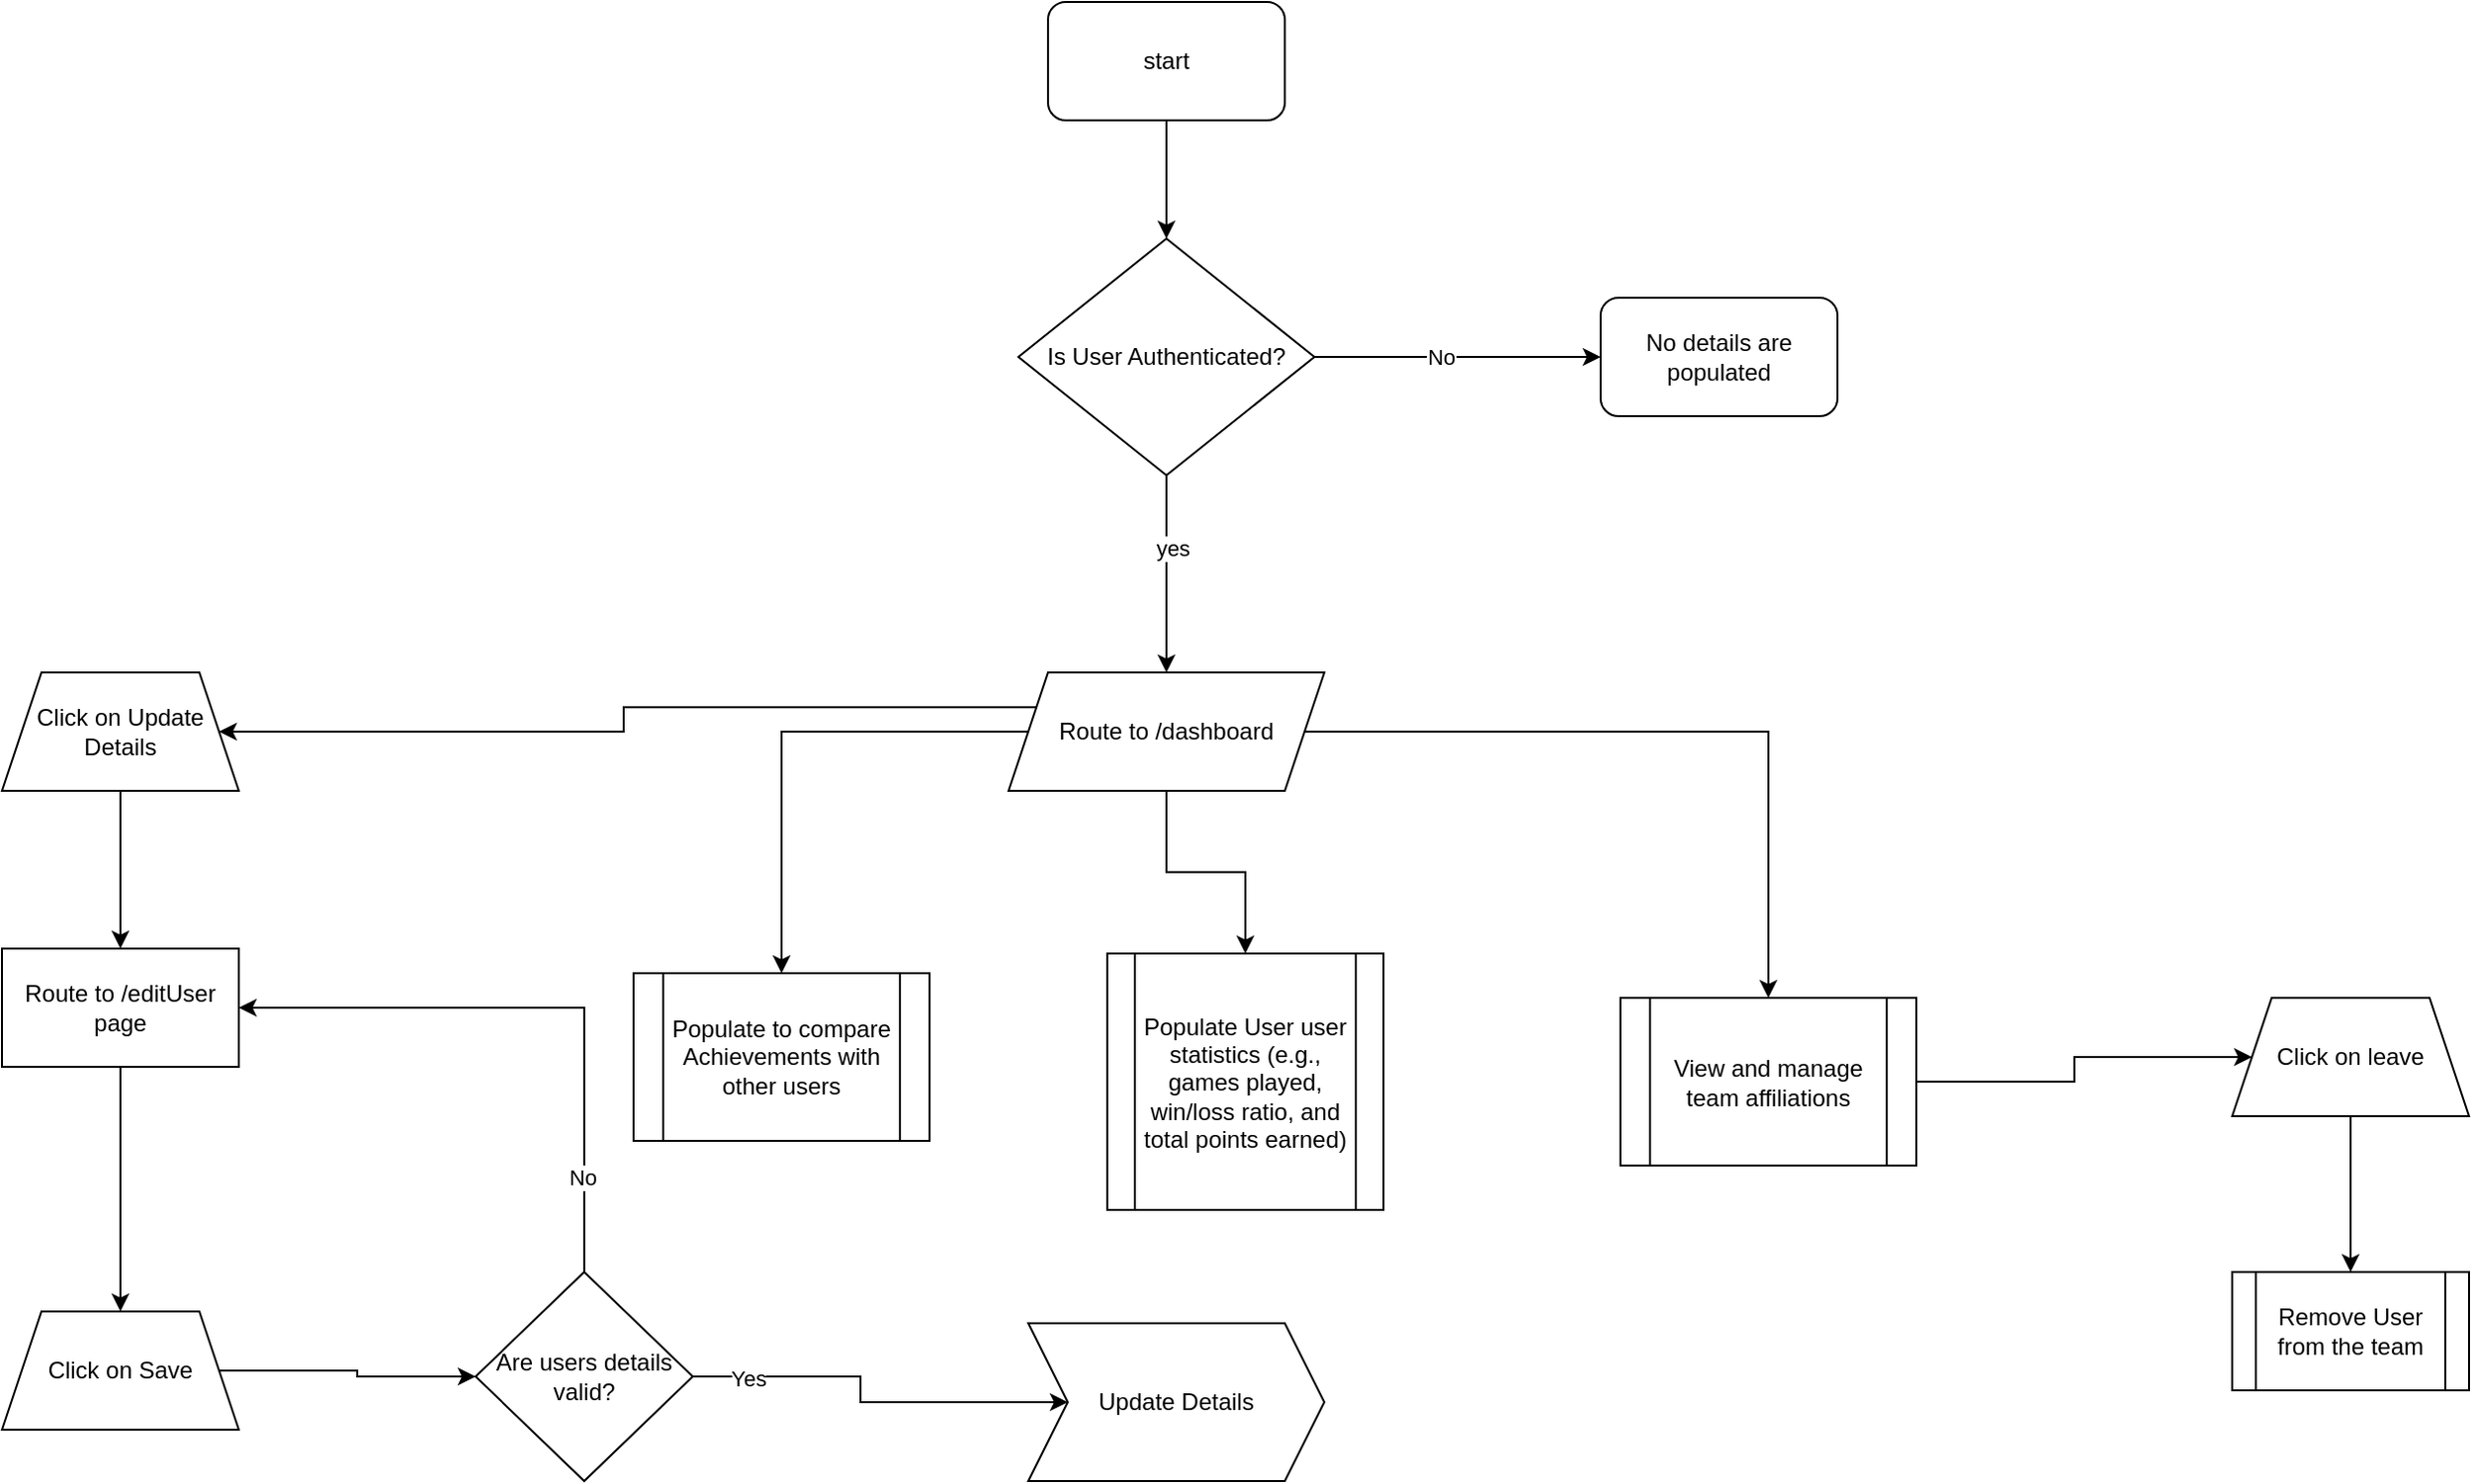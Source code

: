 <mxfile version="21.6.6" type="device">
  <diagram id="3aWWUh9lbOgNzwRRlwzj" name="Page-1">
    <mxGraphModel dx="2391" dy="2240" grid="1" gridSize="10" guides="1" tooltips="1" connect="1" arrows="1" fold="1" page="1" pageScale="1" pageWidth="827" pageHeight="1169" math="0" shadow="0">
      <root>
        <mxCell id="0" />
        <mxCell id="1" parent="0" />
        <mxCell id="8wi2lTY08pK53c7EalKg-45" style="edgeStyle=orthogonalEdgeStyle;rounded=0;orthogonalLoop=1;jettySize=auto;html=1;exitX=0.5;exitY=1;exitDx=0;exitDy=0;entryX=0.5;entryY=0;entryDx=0;entryDy=0;" edge="1" parent="1" source="8wi2lTY08pK53c7EalKg-2" target="8wi2lTY08pK53c7EalKg-44">
          <mxGeometry relative="1" as="geometry" />
        </mxCell>
        <mxCell id="8wi2lTY08pK53c7EalKg-2" value="start" style="rounded=1;whiteSpace=wrap;html=1;" vertex="1" parent="1">
          <mxGeometry x="720" y="-140" width="120" height="60" as="geometry" />
        </mxCell>
        <mxCell id="8wi2lTY08pK53c7EalKg-3" style="edgeStyle=orthogonalEdgeStyle;rounded=0;orthogonalLoop=1;jettySize=auto;html=1;exitX=0.5;exitY=1;exitDx=0;exitDy=0;" edge="1" parent="1" source="8wi2lTY08pK53c7EalKg-4" target="8wi2lTY08pK53c7EalKg-7">
          <mxGeometry relative="1" as="geometry" />
        </mxCell>
        <mxCell id="8wi2lTY08pK53c7EalKg-52" value="" style="edgeStyle=orthogonalEdgeStyle;rounded=0;orthogonalLoop=1;jettySize=auto;html=1;" edge="1" parent="1" source="8wi2lTY08pK53c7EalKg-4" target="8wi2lTY08pK53c7EalKg-51">
          <mxGeometry relative="1" as="geometry" />
        </mxCell>
        <mxCell id="8wi2lTY08pK53c7EalKg-54" style="edgeStyle=orthogonalEdgeStyle;rounded=0;orthogonalLoop=1;jettySize=auto;html=1;entryX=0.5;entryY=0;entryDx=0;entryDy=0;" edge="1" parent="1" source="8wi2lTY08pK53c7EalKg-4" target="8wi2lTY08pK53c7EalKg-55">
          <mxGeometry relative="1" as="geometry">
            <mxPoint x="570" y="340" as="targetPoint" />
          </mxGeometry>
        </mxCell>
        <mxCell id="8wi2lTY08pK53c7EalKg-57" style="edgeStyle=orthogonalEdgeStyle;rounded=0;orthogonalLoop=1;jettySize=auto;html=1;exitX=0;exitY=0.25;exitDx=0;exitDy=0;entryX=1;entryY=0.5;entryDx=0;entryDy=0;" edge="1" parent="1" source="8wi2lTY08pK53c7EalKg-4" target="8wi2lTY08pK53c7EalKg-56">
          <mxGeometry relative="1" as="geometry" />
        </mxCell>
        <mxCell id="8wi2lTY08pK53c7EalKg-4" value="Route to /dashboard" style="shape=parallelogram;perimeter=parallelogramPerimeter;whiteSpace=wrap;html=1;fixedSize=1;" vertex="1" parent="1">
          <mxGeometry x="700" y="200" width="160" height="60" as="geometry" />
        </mxCell>
        <mxCell id="8wi2lTY08pK53c7EalKg-7" value="Populate User&amp;nbsp;user statistics (e.g., games played, win/loss ratio, and total points earned)" style="shape=process;whiteSpace=wrap;html=1;backgroundOutline=1;" vertex="1" parent="1">
          <mxGeometry x="750" y="342.5" width="140" height="130" as="geometry" />
        </mxCell>
        <mxCell id="8wi2lTY08pK53c7EalKg-47" style="edgeStyle=orthogonalEdgeStyle;rounded=0;orthogonalLoop=1;jettySize=auto;html=1;exitX=1;exitY=0.5;exitDx=0;exitDy=0;" edge="1" parent="1" source="8wi2lTY08pK53c7EalKg-44" target="8wi2lTY08pK53c7EalKg-46">
          <mxGeometry relative="1" as="geometry" />
        </mxCell>
        <mxCell id="8wi2lTY08pK53c7EalKg-48" value="No" style="edgeLabel;html=1;align=center;verticalAlign=middle;resizable=0;points=[];" vertex="1" connectable="0" parent="8wi2lTY08pK53c7EalKg-47">
          <mxGeometry x="-0.117" relative="1" as="geometry">
            <mxPoint as="offset" />
          </mxGeometry>
        </mxCell>
        <mxCell id="8wi2lTY08pK53c7EalKg-49" style="edgeStyle=orthogonalEdgeStyle;rounded=0;orthogonalLoop=1;jettySize=auto;html=1;exitX=0.5;exitY=1;exitDx=0;exitDy=0;" edge="1" parent="1" source="8wi2lTY08pK53c7EalKg-44" target="8wi2lTY08pK53c7EalKg-4">
          <mxGeometry relative="1" as="geometry" />
        </mxCell>
        <mxCell id="8wi2lTY08pK53c7EalKg-50" value="yes" style="edgeLabel;html=1;align=center;verticalAlign=middle;resizable=0;points=[];" vertex="1" connectable="0" parent="8wi2lTY08pK53c7EalKg-49">
          <mxGeometry x="-0.26" y="3" relative="1" as="geometry">
            <mxPoint as="offset" />
          </mxGeometry>
        </mxCell>
        <mxCell id="8wi2lTY08pK53c7EalKg-44" value="Is User Authenticated?" style="rhombus;whiteSpace=wrap;html=1;" vertex="1" parent="1">
          <mxGeometry x="705" y="-20" width="150" height="120" as="geometry" />
        </mxCell>
        <mxCell id="8wi2lTY08pK53c7EalKg-46" value="No details are populated" style="rounded=1;whiteSpace=wrap;html=1;" vertex="1" parent="1">
          <mxGeometry x="1000" y="10" width="120" height="60" as="geometry" />
        </mxCell>
        <mxCell id="8wi2lTY08pK53c7EalKg-70" style="edgeStyle=orthogonalEdgeStyle;rounded=0;orthogonalLoop=1;jettySize=auto;html=1;exitX=1;exitY=0.5;exitDx=0;exitDy=0;entryX=0;entryY=0.5;entryDx=0;entryDy=0;" edge="1" parent="1" source="8wi2lTY08pK53c7EalKg-51" target="8wi2lTY08pK53c7EalKg-69">
          <mxGeometry relative="1" as="geometry" />
        </mxCell>
        <mxCell id="8wi2lTY08pK53c7EalKg-51" value="&lt;div style=&quot;&quot;&gt;&lt;span style=&quot;background-color: initial;&quot;&gt;View and manage team affiliations&lt;/span&gt;&lt;/div&gt;" style="shape=process;whiteSpace=wrap;html=1;backgroundOutline=1;align=center;" vertex="1" parent="1">
          <mxGeometry x="1010" y="365" width="150" height="85" as="geometry" />
        </mxCell>
        <mxCell id="8wi2lTY08pK53c7EalKg-55" value="&lt;div style=&quot;&quot;&gt;&lt;span style=&quot;background-color: initial;&quot;&gt;Populate to compare Achievements with other users&lt;/span&gt;&lt;/div&gt;" style="shape=process;whiteSpace=wrap;html=1;backgroundOutline=1;align=center;" vertex="1" parent="1">
          <mxGeometry x="510" y="352.5" width="150" height="85" as="geometry" />
        </mxCell>
        <mxCell id="8wi2lTY08pK53c7EalKg-59" value="" style="edgeStyle=orthogonalEdgeStyle;rounded=0;orthogonalLoop=1;jettySize=auto;html=1;" edge="1" parent="1" source="8wi2lTY08pK53c7EalKg-56" target="8wi2lTY08pK53c7EalKg-58">
          <mxGeometry relative="1" as="geometry" />
        </mxCell>
        <mxCell id="8wi2lTY08pK53c7EalKg-56" value="Click on Update Details" style="shape=trapezoid;perimeter=trapezoidPerimeter;whiteSpace=wrap;html=1;fixedSize=1;" vertex="1" parent="1">
          <mxGeometry x="190" y="200" width="120" height="60" as="geometry" />
        </mxCell>
        <mxCell id="8wi2lTY08pK53c7EalKg-60" style="edgeStyle=orthogonalEdgeStyle;rounded=0;orthogonalLoop=1;jettySize=auto;html=1;entryX=0.5;entryY=0;entryDx=0;entryDy=0;" edge="1" parent="1" source="8wi2lTY08pK53c7EalKg-58" target="8wi2lTY08pK53c7EalKg-61">
          <mxGeometry relative="1" as="geometry">
            <mxPoint x="250" y="520" as="targetPoint" />
          </mxGeometry>
        </mxCell>
        <mxCell id="8wi2lTY08pK53c7EalKg-58" value="Route to /editUser page" style="whiteSpace=wrap;html=1;" vertex="1" parent="1">
          <mxGeometry x="190" y="340" width="120" height="60" as="geometry" />
        </mxCell>
        <mxCell id="8wi2lTY08pK53c7EalKg-63" style="edgeStyle=orthogonalEdgeStyle;rounded=0;orthogonalLoop=1;jettySize=auto;html=1;exitX=1;exitY=0.5;exitDx=0;exitDy=0;entryX=0;entryY=0.5;entryDx=0;entryDy=0;" edge="1" parent="1" source="8wi2lTY08pK53c7EalKg-61" target="8wi2lTY08pK53c7EalKg-62">
          <mxGeometry relative="1" as="geometry" />
        </mxCell>
        <mxCell id="8wi2lTY08pK53c7EalKg-61" value="Click on Save" style="shape=trapezoid;perimeter=trapezoidPerimeter;whiteSpace=wrap;html=1;fixedSize=1;" vertex="1" parent="1">
          <mxGeometry x="190" y="524" width="120" height="60" as="geometry" />
        </mxCell>
        <mxCell id="8wi2lTY08pK53c7EalKg-64" style="edgeStyle=orthogonalEdgeStyle;rounded=0;orthogonalLoop=1;jettySize=auto;html=1;exitX=0.5;exitY=0;exitDx=0;exitDy=0;entryX=1;entryY=0.5;entryDx=0;entryDy=0;" edge="1" parent="1" source="8wi2lTY08pK53c7EalKg-62" target="8wi2lTY08pK53c7EalKg-58">
          <mxGeometry relative="1" as="geometry" />
        </mxCell>
        <mxCell id="8wi2lTY08pK53c7EalKg-65" value="No" style="edgeLabel;html=1;align=center;verticalAlign=middle;resizable=0;points=[];" vertex="1" connectable="0" parent="8wi2lTY08pK53c7EalKg-64">
          <mxGeometry x="-0.69" y="1" relative="1" as="geometry">
            <mxPoint as="offset" />
          </mxGeometry>
        </mxCell>
        <mxCell id="8wi2lTY08pK53c7EalKg-67" style="edgeStyle=orthogonalEdgeStyle;rounded=0;orthogonalLoop=1;jettySize=auto;html=1;entryX=0;entryY=0.5;entryDx=0;entryDy=0;" edge="1" parent="1" source="8wi2lTY08pK53c7EalKg-62" target="8wi2lTY08pK53c7EalKg-66">
          <mxGeometry relative="1" as="geometry" />
        </mxCell>
        <mxCell id="8wi2lTY08pK53c7EalKg-68" value="Yes" style="edgeLabel;html=1;align=center;verticalAlign=middle;resizable=0;points=[];" vertex="1" connectable="0" parent="8wi2lTY08pK53c7EalKg-67">
          <mxGeometry x="-0.729" y="-1" relative="1" as="geometry">
            <mxPoint as="offset" />
          </mxGeometry>
        </mxCell>
        <mxCell id="8wi2lTY08pK53c7EalKg-62" value="Are users details valid?" style="rhombus;whiteSpace=wrap;html=1;" vertex="1" parent="1">
          <mxGeometry x="430" y="504" width="110" height="106" as="geometry" />
        </mxCell>
        <mxCell id="8wi2lTY08pK53c7EalKg-66" value="Update Details" style="shape=step;perimeter=stepPerimeter;whiteSpace=wrap;html=1;fixedSize=1;" vertex="1" parent="1">
          <mxGeometry x="710" y="530" width="150" height="80" as="geometry" />
        </mxCell>
        <mxCell id="8wi2lTY08pK53c7EalKg-72" style="edgeStyle=orthogonalEdgeStyle;rounded=0;orthogonalLoop=1;jettySize=auto;html=1;exitX=0.5;exitY=1;exitDx=0;exitDy=0;entryX=0.5;entryY=0;entryDx=0;entryDy=0;" edge="1" parent="1" source="8wi2lTY08pK53c7EalKg-69" target="8wi2lTY08pK53c7EalKg-71">
          <mxGeometry relative="1" as="geometry" />
        </mxCell>
        <mxCell id="8wi2lTY08pK53c7EalKg-69" value="Click on leave" style="shape=trapezoid;perimeter=trapezoidPerimeter;whiteSpace=wrap;html=1;fixedSize=1;" vertex="1" parent="1">
          <mxGeometry x="1320" y="365" width="120" height="60" as="geometry" />
        </mxCell>
        <mxCell id="8wi2lTY08pK53c7EalKg-71" value="Remove User from the team" style="shape=process;whiteSpace=wrap;html=1;backgroundOutline=1;" vertex="1" parent="1">
          <mxGeometry x="1320" y="504" width="120" height="60" as="geometry" />
        </mxCell>
      </root>
    </mxGraphModel>
  </diagram>
</mxfile>
